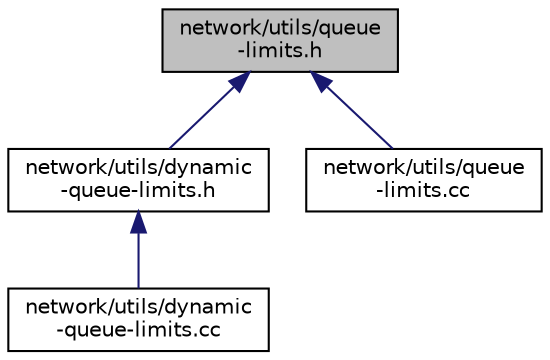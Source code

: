 digraph "network/utils/queue-limits.h"
{
  edge [fontname="Helvetica",fontsize="10",labelfontname="Helvetica",labelfontsize="10"];
  node [fontname="Helvetica",fontsize="10",shape=record];
  Node1 [label="network/utils/queue\l-limits.h",height=0.2,width=0.4,color="black", fillcolor="grey75", style="filled", fontcolor="black"];
  Node1 -> Node2 [dir="back",color="midnightblue",fontsize="10",style="solid"];
  Node2 [label="network/utils/dynamic\l-queue-limits.h",height=0.2,width=0.4,color="black", fillcolor="white", style="filled",URL="$d3/db8/dynamic-queue-limits_8h.html"];
  Node2 -> Node3 [dir="back",color="midnightblue",fontsize="10",style="solid"];
  Node3 [label="network/utils/dynamic\l-queue-limits.cc",height=0.2,width=0.4,color="black", fillcolor="white", style="filled",URL="$dd/dbc/dynamic-queue-limits_8cc.html"];
  Node1 -> Node4 [dir="back",color="midnightblue",fontsize="10",style="solid"];
  Node4 [label="network/utils/queue\l-limits.cc",height=0.2,width=0.4,color="black", fillcolor="white", style="filled",URL="$d0/d43/queue-limits_8cc.html"];
}
